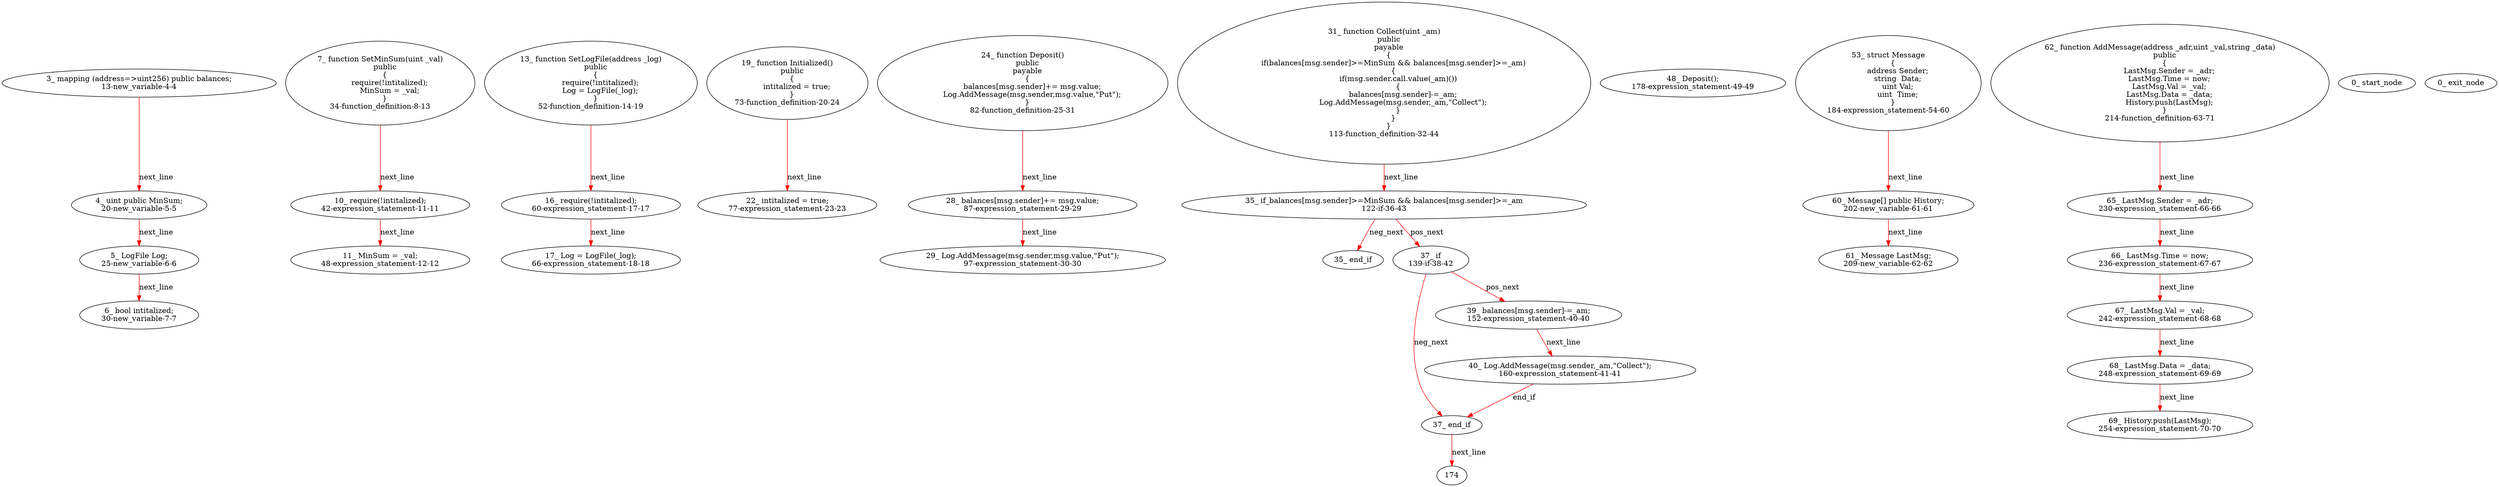 digraph  {
13 [label="3_ mapping (address=>uint256) public balances;\n13-new_variable-4-4", method="", type_label=new_variable];
20 [label="4_ uint public MinSum;\n20-new_variable-5-5", method="", type_label=new_variable];
25 [label="5_ LogFile Log;\n25-new_variable-6-6", method="", type_label=new_variable];
30 [label="6_ bool intitalized;\n30-new_variable-7-7", method="", type_label=new_variable];
34 [label="7_ function SetMinSum(uint _val)\n    public\n    {\n        require(!intitalized);\n        MinSum = _val;\n    }\n34-function_definition-8-13", method="SetMinSum(uint _val)", type_label=function_definition];
42 [label="10_ require(!intitalized);\n42-expression_statement-11-11", method="SetMinSum(uint _val)", type_label=expression_statement];
48 [label="11_ MinSum = _val;\n48-expression_statement-12-12", method="SetMinSum(uint _val)", type_label=expression_statement];
52 [label="13_ function SetLogFile(address _log)\n    public\n    {\n        require(!intitalized);\n        Log = LogFile(_log);\n    }\n52-function_definition-14-19", method="SetLogFile(address _log)", type_label=function_definition];
60 [label="16_ require(!intitalized);\n60-expression_statement-17-17", method="SetLogFile(address _log)", type_label=expression_statement];
66 [label="17_ Log = LogFile(_log);\n66-expression_statement-18-18", method="SetLogFile(address _log)", type_label=expression_statement];
73 [label="19_ function Initialized()\n    public\n    {\n        intitalized = true;\n    }\n73-function_definition-20-24", method="Initialized()", type_label=function_definition];
77 [label="22_ intitalized = true;\n77-expression_statement-23-23", method="Initialized()", type_label=expression_statement];
82 [label="24_ function Deposit()\n    public\n    payable\n    {\n        balances[msg.sender]+= msg.value;\n        Log.AddMessage(msg.sender,msg.value,\"Put\");\n    }\n82-function_definition-25-31", method="Deposit()", type_label=function_definition];
87 [label="28_ balances[msg.sender]+= msg.value;\n87-expression_statement-29-29", method="Deposit()", type_label=expression_statement];
97 [label="29_ Log.AddMessage(msg.sender,msg.value,\"Put\");\n97-expression_statement-30-30", method="Deposit()", type_label=expression_statement];
113 [label="31_ function Collect(uint _am)\n    public\n    payable\n    {\n        if(balances[msg.sender]>=MinSum && balances[msg.sender]>=_am)\n        {\n            if(msg.sender.call.value(_am)())\n            {\n                balances[msg.sender]-=_am;\n                Log.AddMessage(msg.sender,_am,\"Collect\");\n            }\n        }\n    }\n113-function_definition-32-44", method="Collect(uint _am)", type_label=function_definition];
122 [label="35_ if_balances[msg.sender]>=MinSum && balances[msg.sender]>=_am\n122-if-36-43", method="Collect(uint _am)", type_label=if];
378 [label="35_ end_if", method="Collect(uint _am)", type_label=end_if];
139 [label="37_ if\n139-if-38-42", method="Collect(uint _am)", type_label=if];
395 [label="37_ end_if", method="Collect(uint _am)", type_label=end_if];
152 [label="39_ balances[msg.sender]-=_am;\n152-expression_statement-40-40", method="Collect(uint _am)", type_label=expression_statement];
160 [label="40_ Log.AddMessage(msg.sender,_am,\"Collect\");\n160-expression_statement-41-41", method="Collect(uint _am)", type_label=expression_statement];
178 [label="48_ Deposit();\n178-expression_statement-49-49", method="", type_label=expression_statement];
184 [label="53_ struct Message\n    {\n        address Sender;\n        string  Data;\n        uint Val;\n        uint  Time;\n    }\n184-expression_statement-54-60", method="Message()", type_label=expression_statement];
202 [label="60_ Message[] public History;\n202-new_variable-61-61", method="", type_label=new_variable];
209 [label="61_ Message LastMsg;\n209-new_variable-62-62", method="", type_label=new_variable];
214 [label="62_ function AddMessage(address _adr,uint _val,string _data)\n    public\n    {\n        LastMsg.Sender = _adr;\n        LastMsg.Time = now;\n        LastMsg.Val = _val;\n        LastMsg.Data = _data;\n        History.push(LastMsg);\n    }\n214-function_definition-63-71", method="AddMessage(address _adr,uint _val,string _data)", type_label=function_definition];
230 [label="65_ LastMsg.Sender = _adr;\n230-expression_statement-66-66", method="AddMessage(address _adr,uint _val,string _data)", type_label=expression_statement];
236 [label="66_ LastMsg.Time = now;\n236-expression_statement-67-67", method="AddMessage(address _adr,uint _val,string _data)", type_label=expression_statement];
242 [label="67_ LastMsg.Val = _val;\n242-expression_statement-68-68", method="AddMessage(address _adr,uint _val,string _data)", type_label=expression_statement];
248 [label="68_ LastMsg.Data = _data;\n248-expression_statement-69-69", method="AddMessage(address _adr,uint _val,string _data)", type_label=expression_statement];
254 [label="69_ History.push(LastMsg);\n254-expression_statement-70-70", method="AddMessage(address _adr,uint _val,string _data)", type_label=expression_statement];
1 [label="0_ start_node", method="", type_label=start];
2 [label="0_ exit_node", method="", type_label=exit];
174;
13 -> 20  [color=red, controlflow_type=next_line, edge_type=CFG_edge, key=0, label=next_line];
20 -> 25  [color=red, controlflow_type=next_line, edge_type=CFG_edge, key=0, label=next_line];
25 -> 30  [color=red, controlflow_type=next_line, edge_type=CFG_edge, key=0, label=next_line];
34 -> 42  [color=red, controlflow_type=next_line, edge_type=CFG_edge, key=0, label=next_line];
42 -> 48  [color=red, controlflow_type=next_line, edge_type=CFG_edge, key=0, label=next_line];
52 -> 60  [color=red, controlflow_type=next_line, edge_type=CFG_edge, key=0, label=next_line];
60 -> 66  [color=red, controlflow_type=next_line, edge_type=CFG_edge, key=0, label=next_line];
73 -> 77  [color=red, controlflow_type=next_line, edge_type=CFG_edge, key=0, label=next_line];
82 -> 87  [color=red, controlflow_type=next_line, edge_type=CFG_edge, key=0, label=next_line];
87 -> 97  [color=red, controlflow_type=next_line, edge_type=CFG_edge, key=0, label=next_line];
113 -> 122  [color=red, controlflow_type=next_line, edge_type=CFG_edge, key=0, label=next_line];
122 -> 139  [color=red, controlflow_type=pos_next, edge_type=CFG_edge, key=0, label=pos_next];
122 -> 378  [color=red, controlflow_type=neg_next, edge_type=CFG_edge, key=0, label=neg_next];
139 -> 152  [color=red, controlflow_type=pos_next, edge_type=CFG_edge, key=0, label=pos_next];
139 -> 395  [color=red, controlflow_type=neg_next, edge_type=CFG_edge, key=0, label=neg_next];
395 -> 174  [color=red, controlflow_type=next_line, edge_type=CFG_edge, key=0, label=next_line];
152 -> 160  [color=red, controlflow_type=next_line, edge_type=CFG_edge, key=0, label=next_line];
160 -> 395  [color=red, controlflow_type=end_if, edge_type=CFG_edge, key=0, label=end_if];
184 -> 202  [color=red, controlflow_type=next_line, edge_type=CFG_edge, key=0, label=next_line];
202 -> 209  [color=red, controlflow_type=next_line, edge_type=CFG_edge, key=0, label=next_line];
214 -> 230  [color=red, controlflow_type=next_line, edge_type=CFG_edge, key=0, label=next_line];
230 -> 236  [color=red, controlflow_type=next_line, edge_type=CFG_edge, key=0, label=next_line];
236 -> 242  [color=red, controlflow_type=next_line, edge_type=CFG_edge, key=0, label=next_line];
242 -> 248  [color=red, controlflow_type=next_line, edge_type=CFG_edge, key=0, label=next_line];
248 -> 254  [color=red, controlflow_type=next_line, edge_type=CFG_edge, key=0, label=next_line];
}
